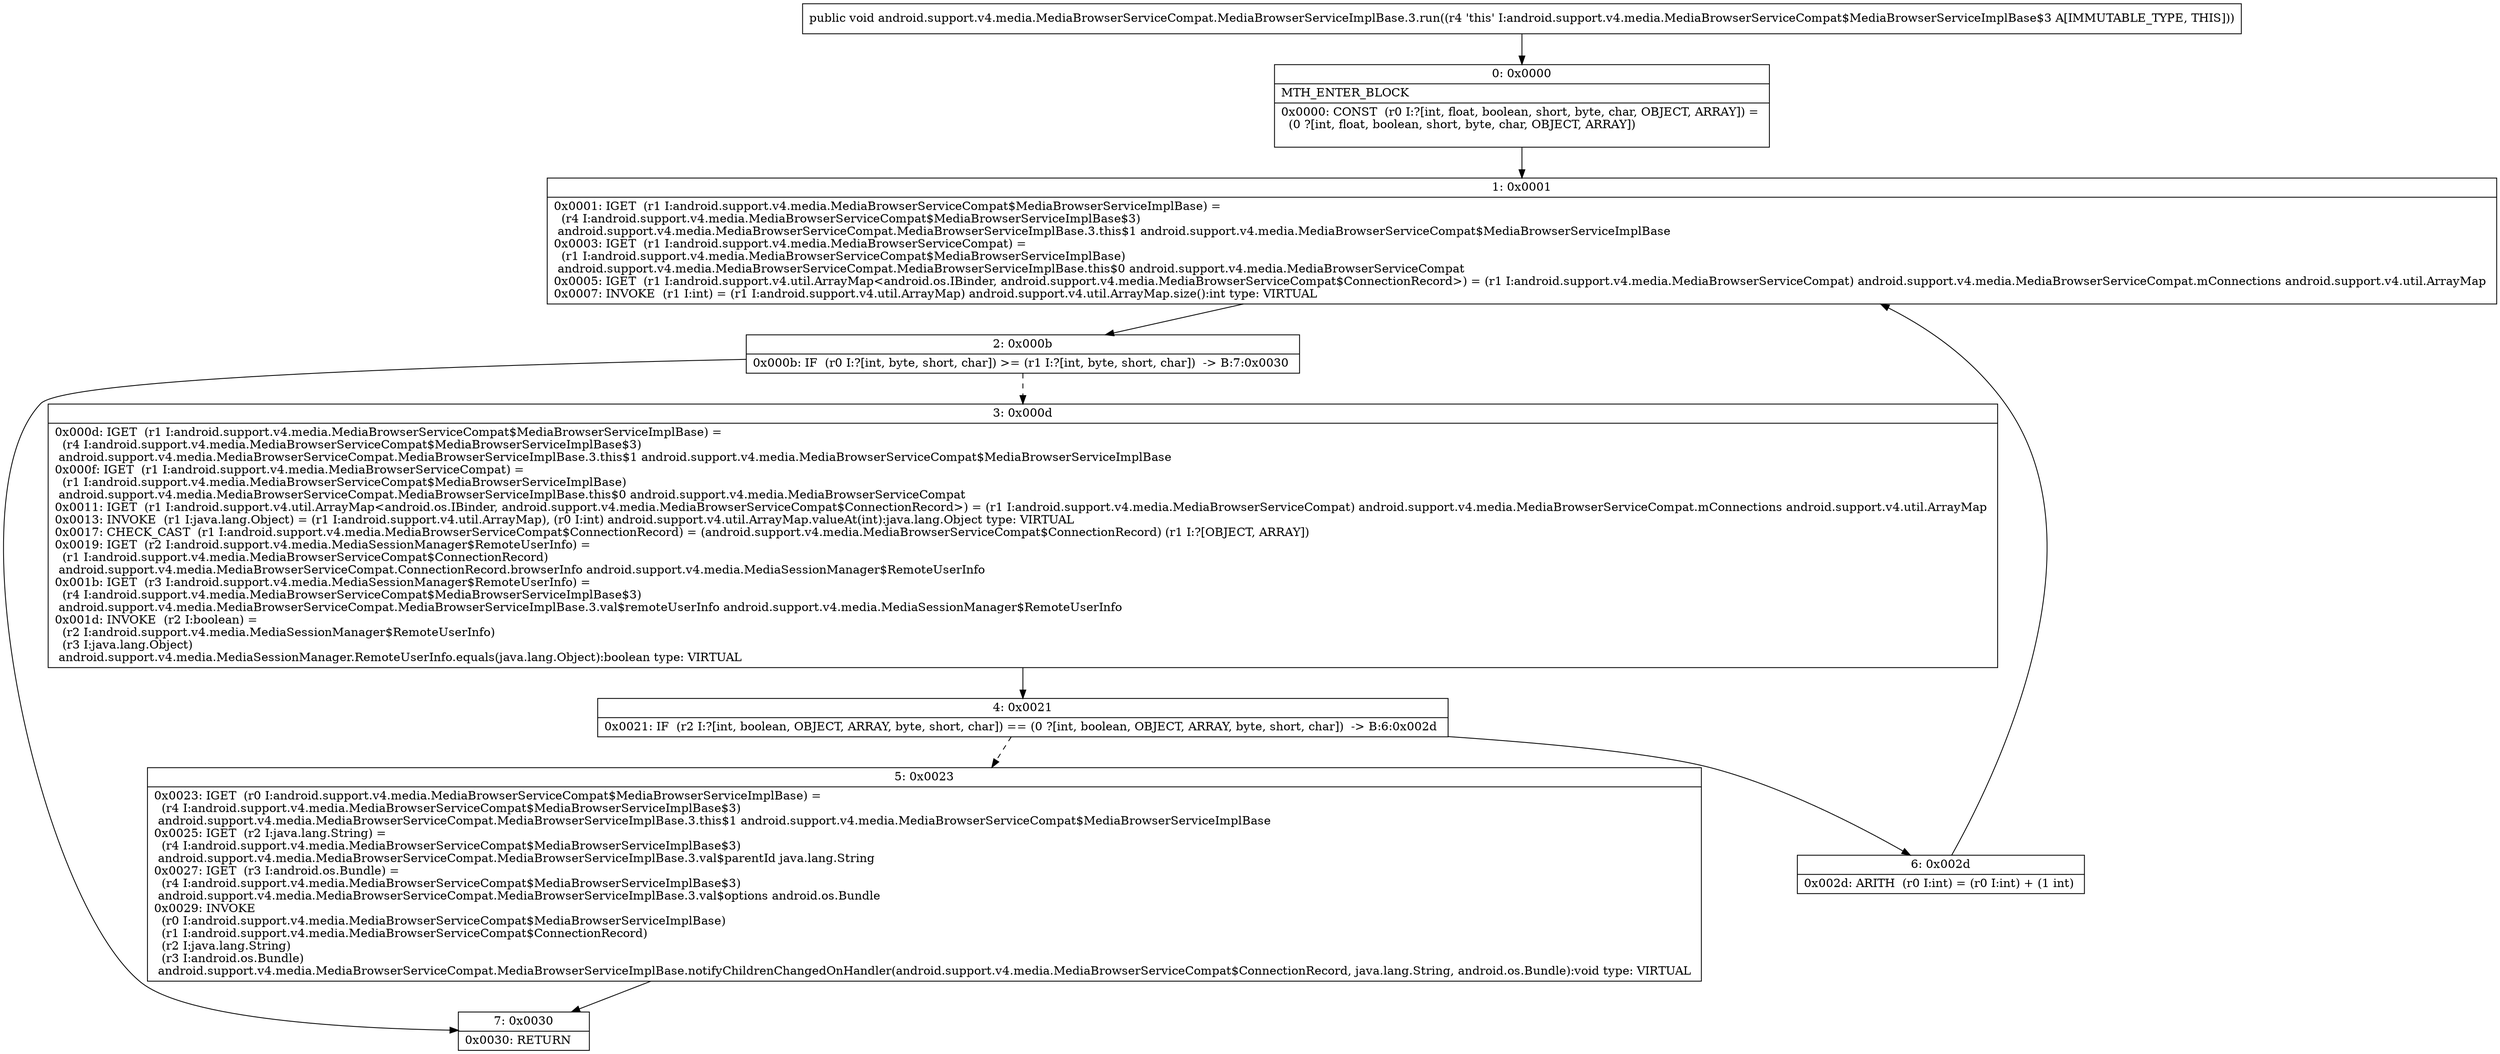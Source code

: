 digraph "CFG forandroid.support.v4.media.MediaBrowserServiceCompat.MediaBrowserServiceImplBase.3.run()V" {
Node_0 [shape=record,label="{0\:\ 0x0000|MTH_ENTER_BLOCK\l|0x0000: CONST  (r0 I:?[int, float, boolean, short, byte, char, OBJECT, ARRAY]) = \l  (0 ?[int, float, boolean, short, byte, char, OBJECT, ARRAY])\l \l}"];
Node_1 [shape=record,label="{1\:\ 0x0001|0x0001: IGET  (r1 I:android.support.v4.media.MediaBrowserServiceCompat$MediaBrowserServiceImplBase) = \l  (r4 I:android.support.v4.media.MediaBrowserServiceCompat$MediaBrowserServiceImplBase$3)\l android.support.v4.media.MediaBrowserServiceCompat.MediaBrowserServiceImplBase.3.this$1 android.support.v4.media.MediaBrowserServiceCompat$MediaBrowserServiceImplBase \l0x0003: IGET  (r1 I:android.support.v4.media.MediaBrowserServiceCompat) = \l  (r1 I:android.support.v4.media.MediaBrowserServiceCompat$MediaBrowserServiceImplBase)\l android.support.v4.media.MediaBrowserServiceCompat.MediaBrowserServiceImplBase.this$0 android.support.v4.media.MediaBrowserServiceCompat \l0x0005: IGET  (r1 I:android.support.v4.util.ArrayMap\<android.os.IBinder, android.support.v4.media.MediaBrowserServiceCompat$ConnectionRecord\>) = (r1 I:android.support.v4.media.MediaBrowserServiceCompat) android.support.v4.media.MediaBrowserServiceCompat.mConnections android.support.v4.util.ArrayMap \l0x0007: INVOKE  (r1 I:int) = (r1 I:android.support.v4.util.ArrayMap) android.support.v4.util.ArrayMap.size():int type: VIRTUAL \l}"];
Node_2 [shape=record,label="{2\:\ 0x000b|0x000b: IF  (r0 I:?[int, byte, short, char]) \>= (r1 I:?[int, byte, short, char])  \-\> B:7:0x0030 \l}"];
Node_3 [shape=record,label="{3\:\ 0x000d|0x000d: IGET  (r1 I:android.support.v4.media.MediaBrowserServiceCompat$MediaBrowserServiceImplBase) = \l  (r4 I:android.support.v4.media.MediaBrowserServiceCompat$MediaBrowserServiceImplBase$3)\l android.support.v4.media.MediaBrowserServiceCompat.MediaBrowserServiceImplBase.3.this$1 android.support.v4.media.MediaBrowserServiceCompat$MediaBrowserServiceImplBase \l0x000f: IGET  (r1 I:android.support.v4.media.MediaBrowserServiceCompat) = \l  (r1 I:android.support.v4.media.MediaBrowserServiceCompat$MediaBrowserServiceImplBase)\l android.support.v4.media.MediaBrowserServiceCompat.MediaBrowserServiceImplBase.this$0 android.support.v4.media.MediaBrowserServiceCompat \l0x0011: IGET  (r1 I:android.support.v4.util.ArrayMap\<android.os.IBinder, android.support.v4.media.MediaBrowserServiceCompat$ConnectionRecord\>) = (r1 I:android.support.v4.media.MediaBrowserServiceCompat) android.support.v4.media.MediaBrowserServiceCompat.mConnections android.support.v4.util.ArrayMap \l0x0013: INVOKE  (r1 I:java.lang.Object) = (r1 I:android.support.v4.util.ArrayMap), (r0 I:int) android.support.v4.util.ArrayMap.valueAt(int):java.lang.Object type: VIRTUAL \l0x0017: CHECK_CAST  (r1 I:android.support.v4.media.MediaBrowserServiceCompat$ConnectionRecord) = (android.support.v4.media.MediaBrowserServiceCompat$ConnectionRecord) (r1 I:?[OBJECT, ARRAY]) \l0x0019: IGET  (r2 I:android.support.v4.media.MediaSessionManager$RemoteUserInfo) = \l  (r1 I:android.support.v4.media.MediaBrowserServiceCompat$ConnectionRecord)\l android.support.v4.media.MediaBrowserServiceCompat.ConnectionRecord.browserInfo android.support.v4.media.MediaSessionManager$RemoteUserInfo \l0x001b: IGET  (r3 I:android.support.v4.media.MediaSessionManager$RemoteUserInfo) = \l  (r4 I:android.support.v4.media.MediaBrowserServiceCompat$MediaBrowserServiceImplBase$3)\l android.support.v4.media.MediaBrowserServiceCompat.MediaBrowserServiceImplBase.3.val$remoteUserInfo android.support.v4.media.MediaSessionManager$RemoteUserInfo \l0x001d: INVOKE  (r2 I:boolean) = \l  (r2 I:android.support.v4.media.MediaSessionManager$RemoteUserInfo)\l  (r3 I:java.lang.Object)\l android.support.v4.media.MediaSessionManager.RemoteUserInfo.equals(java.lang.Object):boolean type: VIRTUAL \l}"];
Node_4 [shape=record,label="{4\:\ 0x0021|0x0021: IF  (r2 I:?[int, boolean, OBJECT, ARRAY, byte, short, char]) == (0 ?[int, boolean, OBJECT, ARRAY, byte, short, char])  \-\> B:6:0x002d \l}"];
Node_5 [shape=record,label="{5\:\ 0x0023|0x0023: IGET  (r0 I:android.support.v4.media.MediaBrowserServiceCompat$MediaBrowserServiceImplBase) = \l  (r4 I:android.support.v4.media.MediaBrowserServiceCompat$MediaBrowserServiceImplBase$3)\l android.support.v4.media.MediaBrowserServiceCompat.MediaBrowserServiceImplBase.3.this$1 android.support.v4.media.MediaBrowserServiceCompat$MediaBrowserServiceImplBase \l0x0025: IGET  (r2 I:java.lang.String) = \l  (r4 I:android.support.v4.media.MediaBrowserServiceCompat$MediaBrowserServiceImplBase$3)\l android.support.v4.media.MediaBrowserServiceCompat.MediaBrowserServiceImplBase.3.val$parentId java.lang.String \l0x0027: IGET  (r3 I:android.os.Bundle) = \l  (r4 I:android.support.v4.media.MediaBrowserServiceCompat$MediaBrowserServiceImplBase$3)\l android.support.v4.media.MediaBrowserServiceCompat.MediaBrowserServiceImplBase.3.val$options android.os.Bundle \l0x0029: INVOKE  \l  (r0 I:android.support.v4.media.MediaBrowserServiceCompat$MediaBrowserServiceImplBase)\l  (r1 I:android.support.v4.media.MediaBrowserServiceCompat$ConnectionRecord)\l  (r2 I:java.lang.String)\l  (r3 I:android.os.Bundle)\l android.support.v4.media.MediaBrowserServiceCompat.MediaBrowserServiceImplBase.notifyChildrenChangedOnHandler(android.support.v4.media.MediaBrowserServiceCompat$ConnectionRecord, java.lang.String, android.os.Bundle):void type: VIRTUAL \l}"];
Node_6 [shape=record,label="{6\:\ 0x002d|0x002d: ARITH  (r0 I:int) = (r0 I:int) + (1 int) \l}"];
Node_7 [shape=record,label="{7\:\ 0x0030|0x0030: RETURN   \l}"];
MethodNode[shape=record,label="{public void android.support.v4.media.MediaBrowserServiceCompat.MediaBrowserServiceImplBase.3.run((r4 'this' I:android.support.v4.media.MediaBrowserServiceCompat$MediaBrowserServiceImplBase$3 A[IMMUTABLE_TYPE, THIS])) }"];
MethodNode -> Node_0;
Node_0 -> Node_1;
Node_1 -> Node_2;
Node_2 -> Node_3[style=dashed];
Node_2 -> Node_7;
Node_3 -> Node_4;
Node_4 -> Node_5[style=dashed];
Node_4 -> Node_6;
Node_5 -> Node_7;
Node_6 -> Node_1;
}

